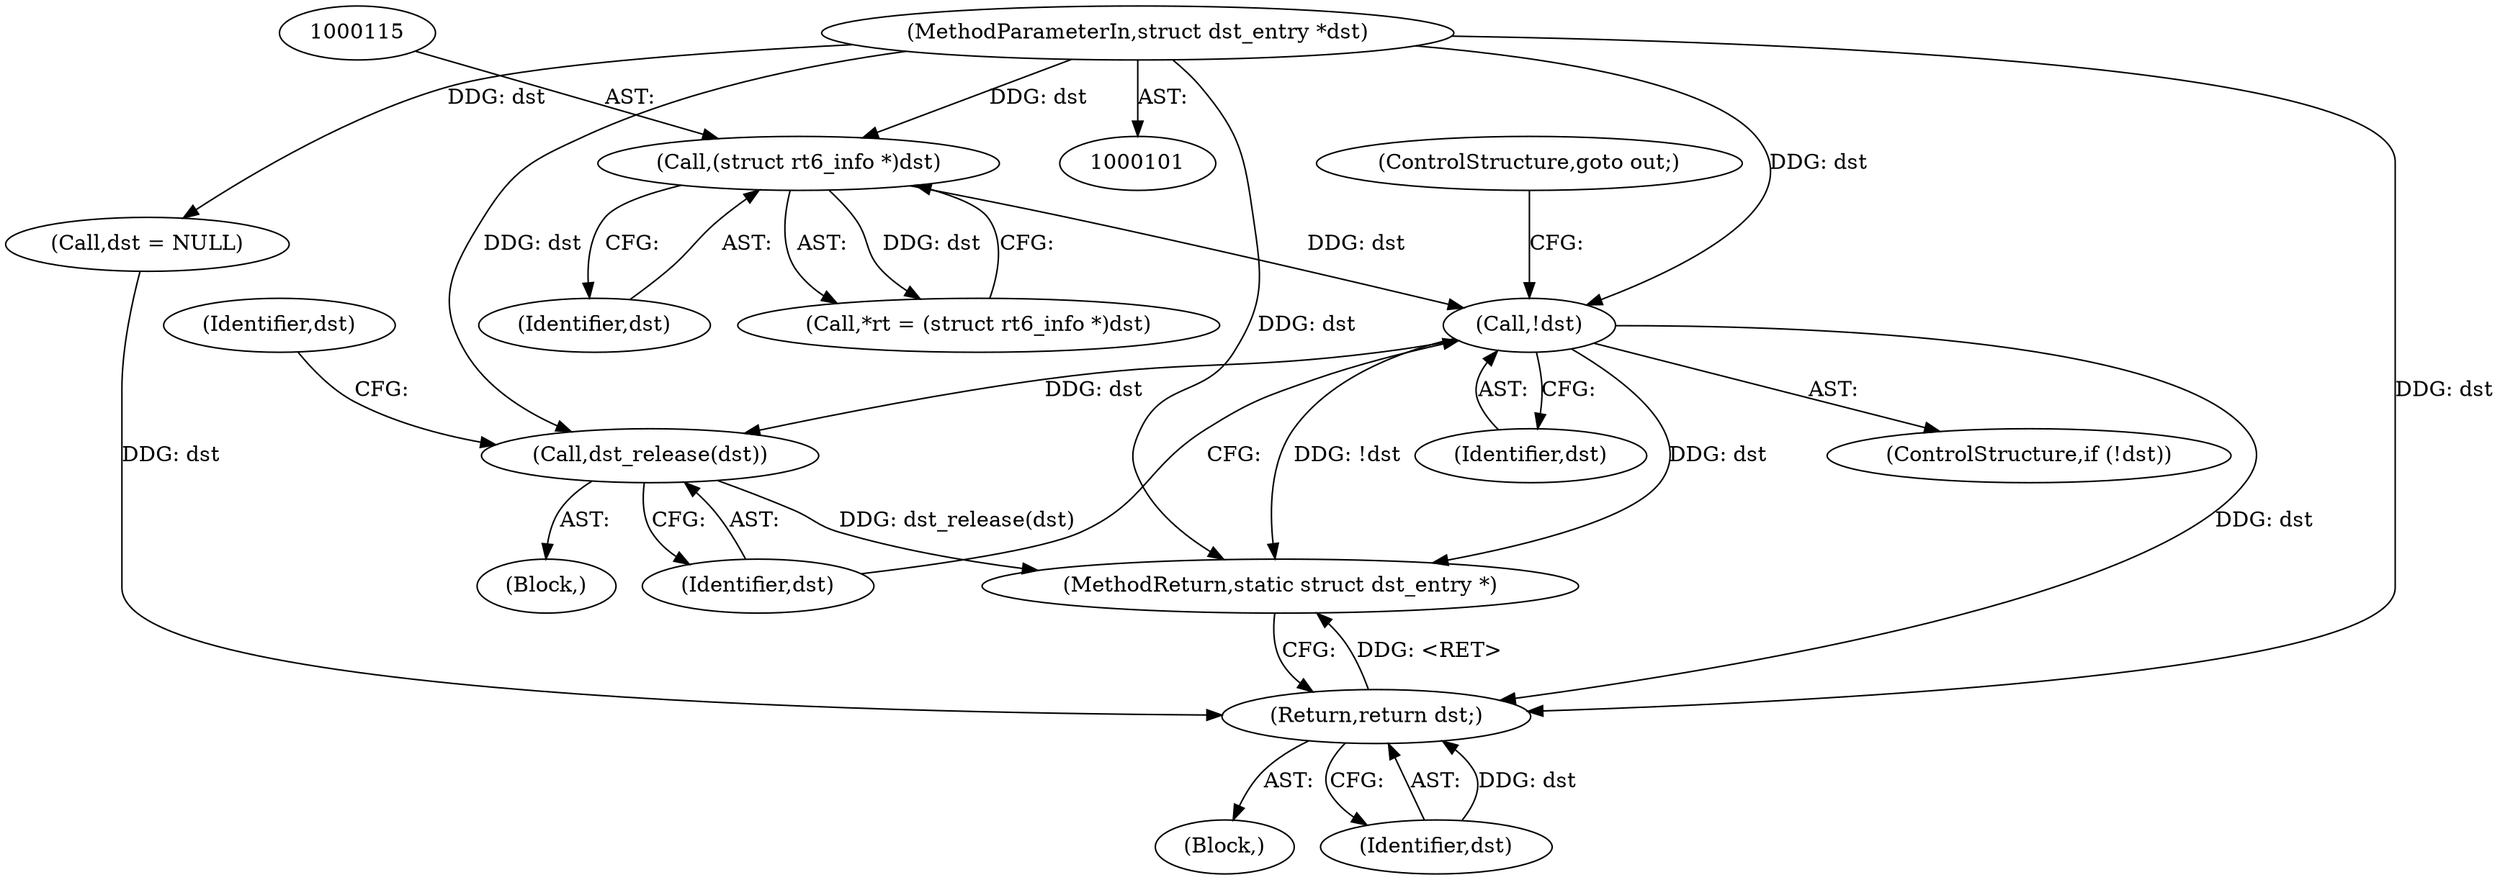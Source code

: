 digraph "0_linux_a963a37d384d71ad43b3e9e79d68d42fbe0901f3@pointer" {
"1000118" [label="(Call,!dst)"];
"1000114" [label="(Call,(struct rt6_info *)dst)"];
"1000103" [label="(MethodParameterIn,struct dst_entry *dst)"];
"1000122" [label="(Call,dst_release(dst))"];
"1000128" [label="(Return,return dst;)"];
"1000105" [label="(Block,)"];
"1000123" [label="(Identifier,dst)"];
"1000130" [label="(MethodReturn,static struct dst_entry *)"];
"1000103" [label="(MethodParameterIn,struct dst_entry *dst)"];
"1000120" [label="(ControlStructure,goto out;)"];
"1000125" [label="(Identifier,dst)"];
"1000117" [label="(ControlStructure,if (!dst))"];
"1000122" [label="(Call,dst_release(dst))"];
"1000121" [label="(Block,)"];
"1000129" [label="(Identifier,dst)"];
"1000128" [label="(Return,return dst;)"];
"1000124" [label="(Call,dst = NULL)"];
"1000118" [label="(Call,!dst)"];
"1000119" [label="(Identifier,dst)"];
"1000114" [label="(Call,(struct rt6_info *)dst)"];
"1000112" [label="(Call,*rt = (struct rt6_info *)dst)"];
"1000116" [label="(Identifier,dst)"];
"1000118" -> "1000117"  [label="AST: "];
"1000118" -> "1000119"  [label="CFG: "];
"1000119" -> "1000118"  [label="AST: "];
"1000120" -> "1000118"  [label="CFG: "];
"1000123" -> "1000118"  [label="CFG: "];
"1000118" -> "1000130"  [label="DDG: !dst"];
"1000118" -> "1000130"  [label="DDG: dst"];
"1000114" -> "1000118"  [label="DDG: dst"];
"1000103" -> "1000118"  [label="DDG: dst"];
"1000118" -> "1000122"  [label="DDG: dst"];
"1000118" -> "1000128"  [label="DDG: dst"];
"1000114" -> "1000112"  [label="AST: "];
"1000114" -> "1000116"  [label="CFG: "];
"1000115" -> "1000114"  [label="AST: "];
"1000116" -> "1000114"  [label="AST: "];
"1000112" -> "1000114"  [label="CFG: "];
"1000114" -> "1000112"  [label="DDG: dst"];
"1000103" -> "1000114"  [label="DDG: dst"];
"1000103" -> "1000101"  [label="AST: "];
"1000103" -> "1000130"  [label="DDG: dst"];
"1000103" -> "1000122"  [label="DDG: dst"];
"1000103" -> "1000124"  [label="DDG: dst"];
"1000103" -> "1000128"  [label="DDG: dst"];
"1000122" -> "1000121"  [label="AST: "];
"1000122" -> "1000123"  [label="CFG: "];
"1000123" -> "1000122"  [label="AST: "];
"1000125" -> "1000122"  [label="CFG: "];
"1000122" -> "1000130"  [label="DDG: dst_release(dst)"];
"1000128" -> "1000105"  [label="AST: "];
"1000128" -> "1000129"  [label="CFG: "];
"1000129" -> "1000128"  [label="AST: "];
"1000130" -> "1000128"  [label="CFG: "];
"1000128" -> "1000130"  [label="DDG: <RET>"];
"1000129" -> "1000128"  [label="DDG: dst"];
"1000124" -> "1000128"  [label="DDG: dst"];
}
